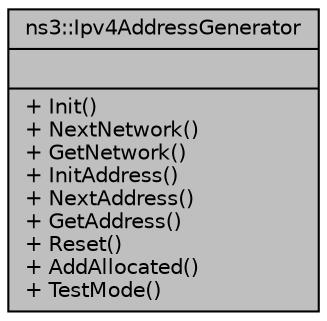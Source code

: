 digraph "ns3::Ipv4AddressGenerator"
{
  edge [fontname="Helvetica",fontsize="10",labelfontname="Helvetica",labelfontsize="10"];
  node [fontname="Helvetica",fontsize="10",shape=record];
  Node1 [label="{ns3::Ipv4AddressGenerator\n||+ Init()\l+ NextNetwork()\l+ GetNetwork()\l+ InitAddress()\l+ NextAddress()\l+ GetAddress()\l+ Reset()\l+ AddAllocated()\l+ TestMode()\l}",height=0.2,width=0.4,color="black", fillcolor="grey75", style="filled", fontcolor="black"];
}

